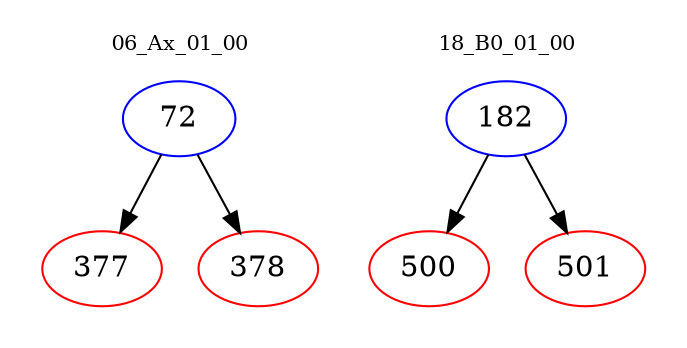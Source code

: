 digraph{
subgraph cluster_0 {
color = white
label = "06_Ax_01_00";
fontsize=10;
T0_72 [label="72", color="blue"]
T0_72 -> T0_377 [color="black"]
T0_377 [label="377", color="red"]
T0_72 -> T0_378 [color="black"]
T0_378 [label="378", color="red"]
}
subgraph cluster_1 {
color = white
label = "18_B0_01_00";
fontsize=10;
T1_182 [label="182", color="blue"]
T1_182 -> T1_500 [color="black"]
T1_500 [label="500", color="red"]
T1_182 -> T1_501 [color="black"]
T1_501 [label="501", color="red"]
}
}
